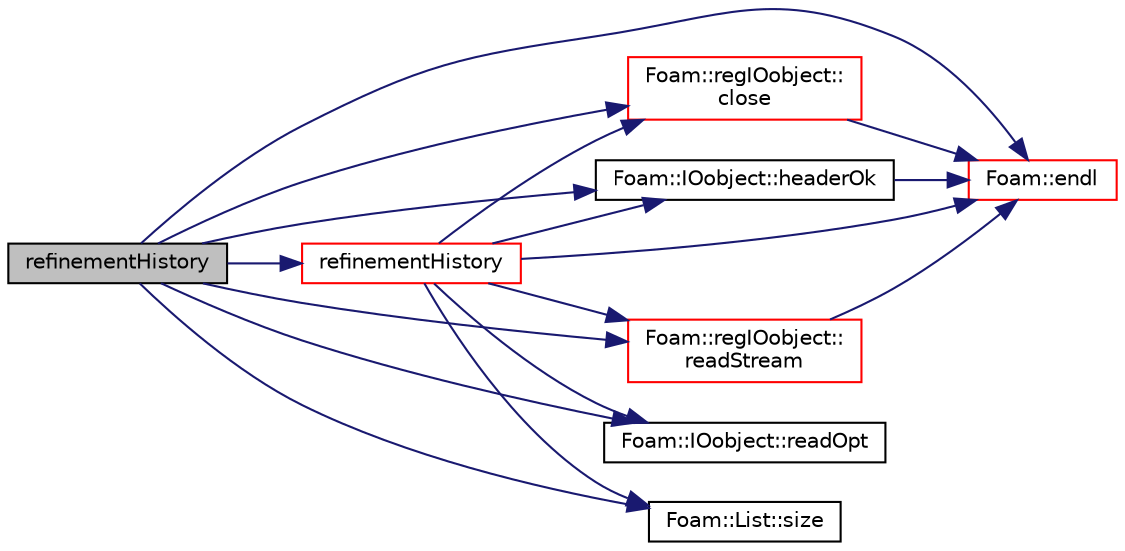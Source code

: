 digraph "refinementHistory"
{
  bgcolor="transparent";
  edge [fontname="Helvetica",fontsize="10",labelfontname="Helvetica",labelfontsize="10"];
  node [fontname="Helvetica",fontsize="10",shape=record];
  rankdir="LR";
  Node320 [label="refinementHistory",height=0.2,width=0.4,color="black", fillcolor="grey75", style="filled", fontcolor="black"];
  Node320 -> Node321 [color="midnightblue",fontsize="10",style="solid",fontname="Helvetica"];
  Node321 [label="Foam::regIOobject::\lclose",height=0.2,width=0.4,color="red",URL="$a27441.html#a5ae591df94fc66ccb85cbb6565368bca",tooltip="Close Istream. "];
  Node321 -> Node335 [color="midnightblue",fontsize="10",style="solid",fontname="Helvetica"];
  Node335 [label="Foam::endl",height=0.2,width=0.4,color="red",URL="$a21851.html#a2db8fe02a0d3909e9351bb4275b23ce4",tooltip="Add newline and flush stream. "];
  Node320 -> Node335 [color="midnightblue",fontsize="10",style="solid",fontname="Helvetica"];
  Node320 -> Node337 [color="midnightblue",fontsize="10",style="solid",fontname="Helvetica"];
  Node337 [label="Foam::IOobject::headerOk",height=0.2,width=0.4,color="black",URL="$a27249.html#a9d4879c850ce41d945ff77e788de3a23",tooltip="Read and check header info. "];
  Node337 -> Node335 [color="midnightblue",fontsize="10",style="solid",fontname="Helvetica"];
  Node320 -> Node338 [color="midnightblue",fontsize="10",style="solid",fontname="Helvetica"];
  Node338 [label="Foam::IOobject::readOpt",height=0.2,width=0.4,color="black",URL="$a27249.html#a81b608e0b8d8e2a8f1bc927cd6076c59"];
  Node320 -> Node339 [color="midnightblue",fontsize="10",style="solid",fontname="Helvetica"];
  Node339 [label="Foam::regIOobject::\lreadStream",height=0.2,width=0.4,color="red",URL="$a27441.html#a1cab0be4cd0a737bfcdd4e43a032d3fd",tooltip="Return Istream and check object type against that given. "];
  Node339 -> Node335 [color="midnightblue",fontsize="10",style="solid",fontname="Helvetica"];
  Node320 -> Node633 [color="midnightblue",fontsize="10",style="solid",fontname="Helvetica"];
  Node633 [label="refinementHistory",height=0.2,width=0.4,color="red",URL="$a22421.html#abdde36146e178ec3c82147ab8e08b54f",tooltip="Construct (read) given an IOobject. If global number of visible. "];
  Node633 -> Node321 [color="midnightblue",fontsize="10",style="solid",fontname="Helvetica"];
  Node633 -> Node335 [color="midnightblue",fontsize="10",style="solid",fontname="Helvetica"];
  Node633 -> Node337 [color="midnightblue",fontsize="10",style="solid",fontname="Helvetica"];
  Node633 -> Node338 [color="midnightblue",fontsize="10",style="solid",fontname="Helvetica"];
  Node633 -> Node339 [color="midnightblue",fontsize="10",style="solid",fontname="Helvetica"];
  Node633 -> Node440 [color="midnightblue",fontsize="10",style="solid",fontname="Helvetica"];
  Node440 [label="Foam::List::size",height=0.2,width=0.4,color="black",URL="$a26833.html#a8a5f6fa29bd4b500caf186f60245b384",tooltip="Override size to be inconsistent with allocated storage. "];
  Node320 -> Node440 [color="midnightblue",fontsize="10",style="solid",fontname="Helvetica"];
}
